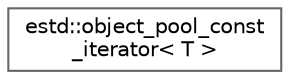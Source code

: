 digraph "Graphical Class Hierarchy"
{
 // LATEX_PDF_SIZE
  bgcolor="transparent";
  edge [fontname=Helvetica,fontsize=10,labelfontname=Helvetica,labelfontsize=10];
  node [fontname=Helvetica,fontsize=10,shape=box,height=0.2,width=0.4];
  rankdir="LR";
  Node0 [id="Node000000",label="estd::object_pool_const\l_iterator\< T \>",height=0.2,width=0.4,color="grey40", fillcolor="white", style="filled",URL="$d6/d54/classestd_1_1object__pool__const__iterator.html",tooltip=" "];
}

